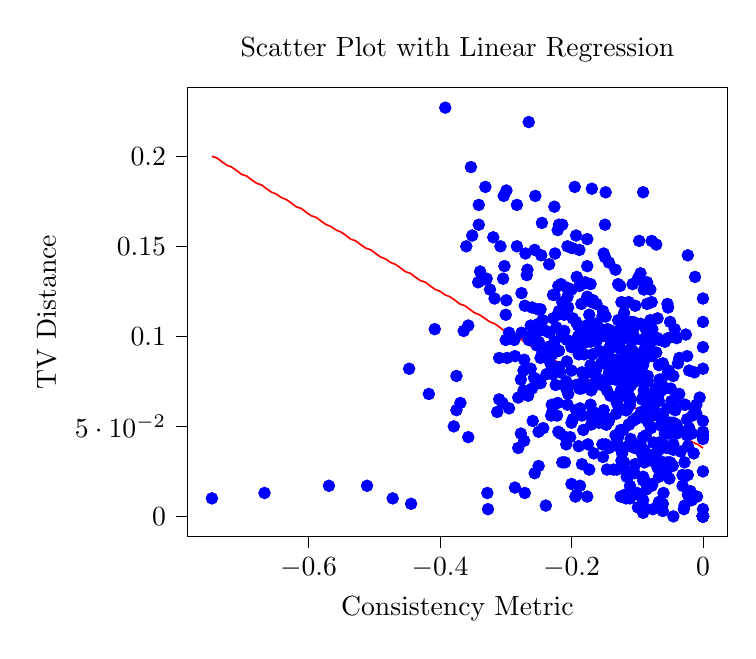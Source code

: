 % This file was created with tikzplotlib v0.10.1.
\begin{tikzpicture}

\definecolor{darkgray176}{RGB}{176,176,176}

\begin{axis}[
tick align=outside,
tick pos=left,
title={Scatter Plot with Linear Regression},
x grid style={darkgray176},
xlabel={Consistency Metric},
xmin=-0.784, xmax=0.037,
xtick style={color=black},
y grid style={darkgray176},
ylabel={TV Distance},
ymin=-0.011, ymax=0.238,
ytick style={color=black}
]
\addplot [draw=blue, fill=blue, mark=*, only marks]
table{%
x  y
0 0
0 0
0 0
0 0
0 0
0 0
0 0
0 0
0 0
0 0
0 0
0 0
0 0
0 0
0 0
0 0
0 0
0 0
0 0
0 0
0 0
0 0
0 0
0 0
0 0
0 0
0 0
0 0
0 0
-0.26 0.116
-0.245 0.09
-0.099 0.082
-0.148 0.1
-0.052 0.046
-0.09 0.092
-0.124 0.119
-0.163 0.107
-0.095 0.135
-0.053 0.116
-0.193 0.156
-0.067 0.084
-0.103 0.106
-0.193 0.073
-0.221 0.159
-0.22 0.128
-0.351 0.156
-7.096e-10 0.094
-0.077 0.034
-0.095 0.057
-0.216 0.129
-0.078 0.119
-0.04 0.099
-0.112 0.051
-0.04 0.046
0 0.025
-0.077 0.018
-0.133 0.08
-0.152 0.085
-0.104 0.038
-0.23 0.091
-0.272 0.087
-0.277 0.046
-0.038 0.085
-0.129 0.109
-0.159 0.074
-0.253 0.076
-0.154 0.073
-0.179 0.13
-0.357 0.106
-0.263 0.1
-0.209 0.044
-0.126 0.128
-0.085 0.13
-0.324 0.126
-0.118 0.059
-0.247 0.074
-0.143 0.076
-0.14 0.085
-0.238 0.09
-0.067 0.068
-0.175 0.04
-0.131 0.041
-0.023 0.012
-0.192 0.012
-0.187 0.06
-0.118 0.101
-0.131 0.086
-0.283 0.173
-0.082 0.06
-0.171 0.129
-0.206 0.15
-0.221 0.112
-0.087 0.104
-0.228 0.123
-0.113 0.119
-0.228 0.11
-0.074 0.098
-0.08 0.126
-0.111 0.062
-0.119 0.099
-0.331 0.183
-0.192 0.133
-0.063 0.074
-0.077 0.064
-0.13 0.039
-0.112 0.099
-0.161 0.098
-0.09 0.126
-0.127 0.06
-0.019 0.014
-0.017 0.009
-0.119 0.012
-0.017 0.046
-0.028 0.062
-0.147 0.051
-0.146 0.092
-0.081 0.055
-0.217 0.046
-0.082 0.09
-0.182 0.072
-0.045 0.078
-0.109 0.073
-0.069 0.099
-0.136 0.078
-0.121 0.107
-0.15 0.09
-0.131 0.026
-0.08 0.109
-0.176 0.154
-0.05 0.108
-0.122 0.072
-0.166 0.035
-0.152 0.033
-0.142 0.085
-0.086 0.094
-0.083 0.099
-0.125 0.038
-0.098 0.012
-0.061 0.007
-0.194 0.011
-0.231 0.056
-0.132 0.087
-0.103 0.075
-0.088 0.09
-0.075 0.064
-0.176 0.139
-0.338 0.131
-0.299 0.12
-0.104 0.09
-0.302 0.139
-0.223 0.105
-0.169 0.119
-0.114 0.101
-0.118 0.086
-0.046 0.028
-0.023 0.145
-0.392 0.227
-0.173 0.112
-0.151 0.059
-0.17 0.051
-0.089 0.03
-0.093 0.065
-0.234 0.14
-0.093 0.098
-0.091 0.02
-0.11 0.043
-0.078 0.017
-0.091 0.009
-0.176 0.011
-0.273 0.081
-0.17 0.107
-0.089 0.129
-0.3 0.112
-0.298 0.088
-0.2 0.126
-0.069 0.11
-0.283 0.15
-0.12 0.113
-0.21 0.115
-0.116 0.103
-0.226 0.172
-0.276 0.124
-0.092 0.087
-0.189 0.039
-0.145 0.104
-0.084 0.099
-0.256 0.148
-0.071 0.151
-0.277 0.076
-0.208 0.071
-0.272 0.042
-0.125 0.07
-0.233 0.102
-0.062 0.05
-0.069 0.027
-0.111 0.017
-0.569 0.017
-0.26 0.116
-0.245 0.09
-0.099 0.082
-0.148 0.1
-0.052 0.046
-0.09 0.092
-0.124 0.119
-0.163 0.107
-0.095 0.135
-0.053 0.116
-0.193 0.156
-0.067 0.084
-0.103 0.106
-0.193 0.073
-0.221 0.159
-0.22 0.128
-0.351 0.156
-7.096e-10 0.094
-0.077 0.034
-0.095 0.057
-0.216 0.129
-0.078 0.119
-0.04 0.099
-0.112 0.051
-0.04 0.046
0 0.025
-0.077 0.018
-0.133 0.08
0 0
0 0
0 0
0 0
0 0
0 0
0 0
0 0
0 0
0 0
0 0
0 0
0 0
0 0
0 0
0 0
0 0
0 0
0 0
0 0
0 0
0 0
0 0
0 0
0 0
0 0
0 0
0 0
-0.219 0.083
-0.171 0.056
-0.169 0.071
-0.132 0.057
-0.184 0.029
-0.2 0.081
-0.149 0.09
-0.188 0.071
-0.417 0.068
-0.224 0.073
-0.155 0.104
-0.158 0.074
-0.021 0.049
-0.021 0.081
-0.012 0.059
-0.162 0.118
-0.186 0.094
-0.266 0.067
-0.147 0.051
-0.048 0.029
-0.139 0.094
-0.087 0.045
-0.123 0.03
-0.045 0.037
-0.116 0.025
-0.023 0.023
-0.117 0.01
-0.068 0.056
-0.247 0.115
-0.119 0.088
-0.133 0.137
-0.102 0.08
-9.123e-09 0.108
-0.308 0.15
-0.026 0.101
-0.226 0.095
-0.225 0.146
-0.143 0.141
-0.166 0.1
-0.05 0.049
-0.198 0.097
-0.107 0.129
-0.244 0.109
-0.265 0.219
-0.226 0.123
-0.066 0.098
-0.082 0.094
-0.016 0.056
-0.09 0.07
-0.042 0.059
-0.267 0.137
-6.268e-09 0.043
-0.054 0.048
-0.056 0.025
-0.187 0.017
-0.163 0.081
-0.129 0.129
-0.113 0.071
-0.09 0.086
-0.042 0.065
-0.079 0.049
-0.112 0.088
-0.049 0.071
-0.226 0.097
-0.036 0.088
-0.129 0.079
-0.167 0.12
-0.05 0.03
-0.17 0.07
-0.153 0.111
-0.052 0.081
-0.353 0.194
-0.027 0.062
-0.262 0.106
-0.102 0.054
-0.034 0.036
-0.253 0.095
-0.079 0.067
-0.222 0.056
-0.014 0.035
-0.095 0.04
-0.114 0.022
-0.06 0.013
-0.058 0.046
-0.299 0.181
-0.092 0.055
-0.084 0.078
-0.091 0.084
-0.206 0.122
-0.219 0.114
-0.246 0.145
-0.232 0.085
-0.193 0.108
-0.214 0.119
-0.097 0.153
5.322e-10 0.045
-0.085 0.118
-0.15 0.091
-0.125 0.1
-0.341 0.173
-0.066 0.076
-0.112 0.081
-0.111 0.064
-0.093 0.035
-0.11 0.093
-0.058 0.071
-0.077 0.089
-0.021 0.046
1.33e-09 0.045
-0.091 0.022
-0.271 0.013
-0.072 0.071
-0.303 0.178
-0.185 0.099
-0.165 0.074
-0.181 0.09
-0.071 0.091
-0.177 0.106
-0.304 0.132
-0.101 0.078
-0.152 0.114
-0.078 0.153
-0.148 0.18
-0.22 0.047
-0.25 0.097
-0.214 0.1
-0.229 0.079
-0.113 0.061
-0.27 0.146
-0.245 0.163
-0.262 0.082
-0.125 0.048
-0.139 0.096
-0.205 0.068
-0.133 0.045
-0.063 0.057
-0.114 0.039
-0.146 0.026
-0.511 0.017
-0.369 0.063
-0.152 0.085
-0.104 0.038
-0.23 0.091
-0.272 0.087
-0.277 0.046
-0.038 0.085
-0.129 0.109
-0.159 0.074
-0.253 0.076
-0.154 0.073
-0.179 0.13
-0.357 0.106
-0.263 0.1
-0.209 0.044
-0.126 0.128
-0.085 0.13
-0.324 0.126
-0.118 0.059
-0.247 0.074
-0.143 0.076
-0.14 0.085
-0.238 0.09
-0.067 0.068
-0.175 0.04
-0.131 0.041
-0.023 0.012
-0.192 0.012
-0.187 0.06
-0.219 0.083
-0.171 0.056
-0.169 0.071
-0.132 0.057
-0.184 0.029
-0.2 0.081
-0.149 0.09
-0.188 0.071
-0.417 0.068
-0.224 0.073
-0.155 0.104
-0.158 0.074
-0.021 0.049
-0.021 0.081
-0.012 0.059
-0.162 0.118
-0.186 0.094
-0.266 0.067
-0.147 0.051
-0.048 0.029
-0.139 0.094
-0.087 0.045
-0.123 0.03
-0.045 0.037
-0.116 0.025
-0.023 0.023
-0.117 0.01
-0.068 0.056
0 0
0 0
0 0
0 0
0 0
0 0
0 0
0 0
0 0
0 0
0 0
0 0
0 0
0 0
0 0
0 0
0 0
0 0
0 0
0 0
0 0
0 0
0 0
0 0
0 0
0 0
0 0
0 0
-0.229 0.09
-0.048 0.062
-0.255 0.178
-0.221 0.063
-0.198 0.11
-0.319 0.155
-0.176 0.097
-0.067 0.064
-0.143 0.085
-0.176 0.122
-0.215 0.1
-0.295 0.102
-0.171 0.097
-0.184 0.056
-0.163 0.078
-0.199 0.149
-0.31 0.065
-0.191 0.073
-0.249 0.096
-0.131 0.063
-0.005 0.066
-0.045 0.052
1.49e-08 0.121
-0.054 0.03
-0.123 0.035
-0.028 0.006
-0.286 0.016
-0.184 0.08
-0.26 0.071
-0.09 0.021
-0.163 0.099
-0.067 0.041
-0.173 0.026
-0.04 0.051
-0.01 0.057
-0.05 0.052
-0.083 0.031
-0.084 0.075
-0.2 0.094
-0.273 0.07
-0.121 0.048
-0.148 0.04
-0.06 0.03
-0.054 0.118
-0.036 0.068
-0.167 0.058
-0.01 0.062
-0.064 0.051
-0.075 0.041
-0.045 0.04
5.96e-09 0.047
-0.066 0.008
-0.078 0.031
-0.091 0.006
-0.111 0.01
-0.028 0.022
-0.339 0.136
-0.067 0.037
-0.239 0.103
-0.155 0.057
-0.408 0.104
-0.3 0.098
-0.207 0.127
-0.182 0.048
-0.071 0.066
-0.048 0.064
-0.181 0.103
-0.119 0.067
-0.103 0.117
-0.214 0.03
-0.182 0.075
-0.317 0.121
-0.2 0.052
-0.379 0.05
-0.198 0.054
-0.095 0.056
-0.031 0.047
-0.143 0.053
-0.054 0.079
-0.031 0.023
-0.092 0.036
-0.061 0.003
-0.328 0.013
-0.129 0.044
-0.36 0.15
-0.144 0.091
-0.247 0.088
-0.243 0.049
-0.156 0.076
-0.105 0.105
-0.211 0.112
-0.116 0.059
-0.286 0.089
-0.329 0.132
-0.271 0.117
-0.111 0.066
-0.153 0.04
-0.206 0.062
-0.137 0.101
-0.447 0.082
-0.188 0.148
-0.146 0.07
-0.024 0.045
-0.074 0.062
-0.25 0.028
-0.1 0.055
-0.07 0.04
-0.21 0.03
-0.1 0.013
-0.444 0.007
-0.375 0.059
-0.118 0.101
-0.131 0.086
-0.283 0.173
-0.082 0.06
-0.171 0.129
-0.206 0.15
-0.221 0.112
-0.087 0.104
-0.228 0.123
-0.113 0.119
-0.228 0.11
-0.074 0.098
-0.08 0.126
-0.111 0.062
-0.119 0.099
-0.331 0.183
-0.192 0.133
-0.063 0.074
-0.077 0.064
-0.13 0.039
-0.112 0.099
-0.161 0.098
-0.09 0.126
-0.127 0.06
-0.019 0.014
-0.017 0.009
-0.119 0.012
-0.017 0.046
-0.247 0.115
-0.119 0.088
-0.133 0.137
-0.102 0.08
-9.123e-09 0.108
-0.308 0.15
-0.026 0.101
-0.226 0.095
-0.225 0.146
-0.143 0.141
-0.166 0.1
-0.05 0.049
-0.198 0.097
-0.107 0.129
-0.244 0.109
-0.265 0.219
-0.226 0.123
-0.066 0.098
-0.082 0.094
-0.016 0.056
-0.09 0.07
-0.042 0.059
-0.267 0.137
-6.268e-09 0.043
-0.054 0.048
-0.056 0.025
-0.187 0.017
-0.163 0.081
-0.229 0.09
-0.048 0.062
-0.255 0.178
-0.221 0.063
-0.198 0.11
-0.319 0.155
-0.176 0.097
-0.067 0.064
-0.143 0.085
-0.176 0.122
-0.215 0.1
-0.295 0.102
-0.171 0.097
-0.184 0.056
-0.163 0.078
-0.199 0.149
-0.31 0.065
-0.191 0.073
-0.249 0.096
-0.131 0.063
-0.005 0.066
-0.045 0.052
1.49e-08 0.121
-0.054 0.03
-0.123 0.035
-0.028 0.006
-0.286 0.016
-0.184 0.08
0 0
0 0
0 0
0 0
0 0
0 0
0 0
0 0
0 0
0 0
0 0
0 0
0 0
0 0
0 0
0 0
0 0
0 0
0 0
0 0
0 0
0 0
0 0
0 0
0 0
0 0
0 0
0 0
-0.185 0.118
-0.117 0.059
-0.25 0.107
-0.12 0.03
-0.024 0.089
-0.077 0.104
-0.082 0.062
-0.043 0.104
-0.184 0.103
-0.129 0.103
-0.126 0.067
-0.028 0.03
-0.107 0.092
-0.048 0.051
-0.219 0.092
-0.149 0.089
-0.257 0.077
-0.171 0.062
-0.231 0.08
-0.136 0.026
-0.229 0.058
-0.061 0.056
-0.089 0.068
-0.067 0.022
-0.113 0.012
-0.076 0.004
-0.239 0.006
-0.175 0.08
-0.19 0.1
-0.038 0.047
-0.08 0.106
-0.143 0.038
-0.276 0.102
-0.12 0.07
-0.121 0.084
-0.152 0.086
-0.313 0.058
-0.164 0.103
-0.139 0.103
-0.112 0.076
-0.053 0.099
-0.049 0.052
-0.142 0.094
-0.089 0.088
-0.155 0.085
-0.113 0.051
-0.171 0.084
-0.071 0.033
0 0.053
-0.119 0.078
-0.107 0.087
-0.031 0.017
-0.051 0.021
1.49e-08 0.004
-0.099 0.005
-0.143 0.054
-0.13 0.094
-0.125 0.093
-0.099 0.132
-0.09 0.074
-0.106 0.108
-0.168 0.09
-0.11 0.108
-0.211 0.103
-0.341 0.162
-0.195 0.183
-0.188 0.128
-0.107 0.053
-0.105 0.1
-0.08 0.056
-0.167 0.072
-0.214 0.162
-0.095 0.107
-0.012 0.133
-0.364 0.103
-0.083 0.052
-0.19 0.106
-0.091 0.18
-0.063 0.04
-0.062 0.025
-0.067 0.008
-0.667 0.013
-0.375 0.078
-0.028 0.062
-0.147 0.051
-0.146 0.092
-0.081 0.055
-0.217 0.046
-0.082 0.09
-0.182 0.072
-0.045 0.078
-0.109 0.073
-0.069 0.099
-0.136 0.078
-0.121 0.107
-0.15 0.09
-0.131 0.026
-0.08 0.109
-0.176 0.154
-0.05 0.108
-0.122 0.072
-0.166 0.035
-0.152 0.033
-0.142 0.085
-0.086 0.094
-0.083 0.099
-0.125 0.038
-0.098 0.012
-0.061 0.007
-0.194 0.011
-0.231 0.056
-0.129 0.129
-0.113 0.071
-0.09 0.086
-0.042 0.065
-0.079 0.049
-0.112 0.088
-0.049 0.071
-0.226 0.097
-0.036 0.088
-0.129 0.079
-0.167 0.12
-0.05 0.03
-0.17 0.07
-0.153 0.111
-0.052 0.081
-0.353 0.194
-0.027 0.062
-0.262 0.106
-0.102 0.054
-0.034 0.036
-0.253 0.095
-0.079 0.067
-0.222 0.056
-0.014 0.035
-0.095 0.04
-0.114 0.022
-0.06 0.013
-0.058 0.046
-0.26 0.071
-0.09 0.021
-0.163 0.099
-0.067 0.041
-0.173 0.026
-0.04 0.051
-0.01 0.057
-0.05 0.052
-0.083 0.031
-0.084 0.075
-0.2 0.094
-0.273 0.07
-0.121 0.048
-0.148 0.04
-0.06 0.03
-0.054 0.118
-0.036 0.068
-0.167 0.058
-0.01 0.062
-0.064 0.051
-0.075 0.041
-0.045 0.04
5.96e-09 0.047
-0.066 0.008
-0.078 0.031
-0.091 0.006
-0.111 0.01
-0.028 0.022
-0.185 0.118
-0.117 0.059
-0.25 0.107
-0.12 0.03
-0.024 0.089
-0.077 0.104
-0.082 0.062
-0.043 0.104
-0.184 0.103
-0.129 0.103
-0.126 0.067
-0.028 0.03
-0.107 0.092
-0.048 0.051
-0.219 0.092
-0.149 0.089
-0.257 0.077
-0.171 0.062
-0.231 0.08
-0.136 0.026
-0.229 0.058
-0.061 0.056
-0.089 0.068
-0.067 0.022
-0.113 0.012
-0.076 0.004
-0.239 0.006
-0.175 0.08
0 0
0 0
0 0
0 0
0 0
0 0
0 0
0 0
0 0
0 0
0 0
0 0
0 0
0 0
0 0
0 0
0 0
0 0
0 0
0 0
0 0
0 0
0 0
0 0
0 0
0 0
0 0
0 0
0 0
-0.085 0.061
-0.068 0.038
-0.106 0.105
-0.103 0.029
-0.25 0.103
-0.193 0.059
-0.287 0.098
-0.143 0.08
-0.31 0.088
3.406e-09 0.082
-0.094 0.058
-0.027 0.047
-0.054 0.06
-0.104 0.024
-0.07 0.064
-0.217 0.08
-0.158 0.052
-0.295 0.06
-0.259 0.053
-0.009 0.011
-0.089 0.037
-0.061 0.085
-0.08 0.064
-0.045 0
-0.086 0.015
-0.029 0.004
-0.091 0.002
-0.327 0.004
-0.357 0.044
-0.148 0.111
-0.128 0.094
-0.251 0.115
-0.06 0.04
-0.013 0.08
-0.089 0.078
-0.265 0.098
-0.208 0.075
-0.106 0.098
-0.149 0.162
-0.115 0.106
-0.091 0.033
-0.167 0.073
-0.023 0.039
-0.185 0.071
-0.268 0.134
-0.205 0.116
-0.183 0.129
-0.305 0.063
-0.024 0.054
-0.091 0.044
-0.208 0.04
-0.133 0.076
-0.055 0.038
-0.2 0.018
-0.017 0.011
-0.472 0.01
-0.281 0.038
-0.132 0.087
-0.103 0.075
-0.088 0.09
-0.075 0.064
-0.176 0.139
-0.338 0.131
-0.299 0.12
-0.104 0.09
-0.302 0.139
-0.223 0.105
-0.169 0.119
-0.114 0.101
-0.118 0.086
-0.046 0.028
-0.023 0.145
-0.392 0.227
-0.173 0.112
-0.151 0.059
-0.17 0.051
-0.089 0.03
-0.093 0.065
-0.234 0.14
-0.093 0.098
-0.091 0.02
-0.11 0.043
-0.078 0.017
-0.091 0.009
-0.176 0.011
-0.273 0.081
-0.299 0.181
-0.092 0.055
-0.084 0.078
-0.091 0.084
-0.206 0.122
-0.219 0.114
-0.246 0.145
-0.232 0.085
-0.193 0.108
-0.214 0.119
-0.097 0.153
5.322e-10 0.045
-0.085 0.118
-0.15 0.091
-0.125 0.1
-0.341 0.173
-0.066 0.076
-0.112 0.081
-0.111 0.064
-0.093 0.035
-0.11 0.093
-0.058 0.071
-0.077 0.089
-0.021 0.046
1.33e-09 0.045
-0.091 0.022
-0.271 0.013
-0.072 0.071
-0.339 0.136
-0.067 0.037
-0.239 0.103
-0.155 0.057
-0.408 0.104
-0.3 0.098
-0.207 0.127
-0.182 0.048
-0.071 0.066
-0.048 0.064
-0.181 0.103
-0.119 0.067
-0.103 0.117
-0.214 0.03
-0.182 0.075
-0.317 0.121
-0.2 0.052
-0.379 0.05
-0.198 0.054
-0.095 0.056
-0.031 0.047
-0.143 0.053
-0.054 0.079
-0.031 0.023
-0.092 0.036
-0.061 0.003
-0.328 0.013
-0.129 0.044
-0.19 0.1
-0.038 0.047
-0.08 0.106
-0.143 0.038
-0.276 0.102
-0.12 0.07
-0.121 0.084
-0.152 0.086
-0.313 0.058
-0.164 0.103
-0.139 0.103
-0.112 0.076
-0.053 0.099
-0.049 0.052
-0.142 0.094
-0.089 0.088
-0.155 0.085
-0.113 0.051
-0.171 0.084
-0.071 0.033
0 0.053
-0.119 0.078
-0.107 0.087
-0.031 0.017
-0.051 0.021
1.49e-08 0.004
-0.099 0.005
-0.143 0.054
-0.085 0.061
-0.068 0.038
-0.106 0.105
-0.103 0.029
-0.25 0.103
-0.193 0.059
-0.287 0.098
-0.143 0.08
-0.31 0.088
-3.406e-09 0.082
-0.094 0.058
-0.027 0.047
-0.054 0.06
-0.104 0.024
-0.07 0.064
-0.217 0.08
-0.158 0.052
-0.295 0.06
-0.259 0.053
-0.009 0.011
-0.089 0.037
-0.061 0.085
-0.08 0.064
-0.045 0
-0.086 0.015
-0.029 0.004
-0.091 0.002
-0.327 0.004
-0.357 0.044
0 0
0 0
0 0
0 0
0 0
0 0
0 0
0 0
0 0
0 0
0 0
0 0
0 0
0 0
0 0
0 0
0 0
0 0
0 0
0 0
0 0
0 0
0 0
0 0
0 0
0 0
0 0
0 0
0 0
-0.058 0.097
-0.189 0.09
-0.256 0.024
-0.281 0.066
-0.236 0.094
-0.23 0.062
-0.207 0.098
-0.168 0.057
-0.151 0.146
-0.169 0.182
-0.342 0.13
-0.25 0.047
-0.15 0.074
-0.124 0.031
-0.141 0.067
-0.149 0.144
-0.207 0.086
-0.219 0.162
-0.238 0.079
-0.167 0.055
-0.202 0.044
-0.25 0.074
-0.158 0.092
-0.039 0.047
-0.116 0.022
-0.125 0.011
-0.747 0.01
-0.17 0.107
-0.089 0.129
-0.3 0.112
-0.298 0.088
-0.2 0.126
-0.069 0.11
-0.283 0.15
-0.12 0.113
-0.21 0.115
-0.116 0.103
-0.226 0.172
-0.276 0.124
-0.092 0.087
-0.189 0.039
-0.145 0.104
-0.084 0.099
-0.256 0.148
-0.071 0.151
-0.277 0.076
-0.208 0.071
-0.272 0.042
-0.125 0.07
-0.233 0.102
-0.062 0.05
-0.069 0.027
-0.111 0.017
-0.569 0.017
-0.303 0.178
-0.185 0.099
-0.165 0.074
-0.181 0.09
-0.071 0.091
-0.177 0.106
-0.304 0.132
-0.101 0.078
-0.152 0.114
-0.078 0.153
-0.148 0.18
-0.22 0.047
-0.25 0.097
-0.214 0.1
-0.229 0.079
-0.113 0.061
-0.27 0.146
-0.245 0.163
-0.262 0.082
-0.125 0.048
-0.139 0.096
-0.205 0.068
-0.133 0.045
-0.063 0.057
-0.114 0.039
-0.146 0.026
-0.511 0.017
-0.369 0.063
-0.36 0.15
-0.144 0.091
-0.247 0.088
-0.243 0.049
-0.156 0.076
-0.105 0.105
-0.211 0.112
-0.116 0.059
-0.286 0.089
-0.329 0.132
-0.271 0.117
-0.111 0.066
-0.153 0.04
-0.206 0.062
-0.137 0.101
-0.447 0.082
-0.188 0.148
-0.146 0.07
-0.024 0.045
-0.074 0.062
-0.25 0.028
-0.1 0.055
-0.07 0.04
-0.21 0.03
-0.1 0.013
-0.444 0.007
-0.375 0.059
-0.13 0.094
-0.125 0.093
-0.099 0.132
-0.09 0.074
-0.106 0.108
-0.168 0.09
-0.11 0.108
-0.211 0.103
-0.341 0.162
-0.195 0.183
-0.188 0.128
-0.107 0.053
-0.105 0.1
-0.08 0.056
-0.167 0.072
-0.214 0.162
-0.095 0.107
-0.012 0.133
-0.364 0.103
-0.083 0.052
-0.19 0.106
-0.091 0.18
-0.063 0.04
-0.062 0.025
-0.067 0.008
-0.667 0.013
-0.375 0.078
-0.148 0.111
-0.128 0.094
-0.251 0.115
-0.06 0.04
-0.013 0.08
-0.089 0.078
-0.265 0.098
-0.208 0.075
-0.106 0.098
-0.149 0.162
-0.115 0.106
-0.091 0.033
-0.167 0.073
-0.023 0.039
-0.185 0.071
-0.268 0.134
-0.205 0.116
-0.183 0.129
-0.305 0.063
-0.024 0.054
-0.091 0.044
-0.208 0.04
-0.133 0.076
-0.055 0.038
-0.2 0.018
-0.017 0.011
-0.472 0.01
-0.281 0.038
-0.058 0.097
-0.189 0.09
-0.256 0.024
-0.281 0.066
-0.236 0.094
-0.23 0.062
-0.207 0.098
-0.168 0.057
-0.151 0.146
-0.169 0.182
-0.342 0.13
-0.25 0.047
-0.15 0.074
-0.124 0.031
-0.141 0.067
-0.149 0.144
-0.207 0.086
-0.219 0.162
-0.238 0.079
-0.167 0.055
-0.202 0.044
-0.25 0.074
-0.158 0.092
-0.039 0.047
-0.116 0.022
-0.125 0.011
-0.747 0.01
0 0
0 0
0 0
0 0
0 0
0 0
0 0
0 0
0 0
0 0
0 0
0 0
0 0
0 0
0 0
0 0
0 0
0 0
0 0
0 0
0 0
0 0
0 0
0 0
0 0
0 0
0 0
0 0
};
\addplot [semithick, red]
table {%
-0.747 0.2
-0.739 0.199
-0.732 0.197
-0.724 0.195
-0.717 0.194
-0.709 0.192
-0.702 0.19
-0.694 0.189
-0.687 0.187
-0.679 0.185
-0.671 0.184
-0.664 0.182
-0.656 0.18
-0.649 0.179
-0.641 0.177
-0.634 0.176
-0.626 0.174
-0.619 0.172
-0.611 0.171
-0.604 0.169
-0.596 0.167
-0.588 0.166
-0.581 0.164
-0.573 0.162
-0.566 0.161
-0.558 0.159
-0.551 0.158
-0.543 0.156
-0.536 0.154
-0.528 0.153
-0.521 0.151
-0.513 0.149
-0.505 0.148
-0.498 0.146
-0.49 0.144
-0.483 0.143
-0.475 0.141
-0.468 0.14
-0.46 0.138
-0.453 0.136
-0.445 0.135
-0.438 0.133
-0.43 0.131
-0.422 0.13
-0.415 0.128
-0.407 0.126
-0.4 0.125
-0.392 0.123
-0.385 0.122
-0.377 0.12
-0.37 0.118
-0.362 0.117
-0.355 0.115
-0.347 0.113
-0.34 0.112
-0.332 0.11
-0.324 0.108
-0.317 0.107
-0.309 0.105
-0.302 0.103
-0.294 0.102
-0.287 0.1
-0.279 0.099
-0.272 0.097
-0.264 0.095
-0.257 0.094
-0.249 0.092
-0.241 0.09
-0.234 0.089
-0.226 0.087
-0.219 0.085
-0.211 0.084
-0.204 0.082
-0.196 0.081
-0.189 0.079
-0.181 0.077
-0.174 0.076
-0.166 0.074
-0.158 0.072
-0.151 0.071
-0.143 0.069
-0.136 0.067
-0.128 0.066
-0.121 0.064
-0.113 0.063
-0.106 0.061
-0.098 0.059
-0.091 0.058
-0.083 0.056
-0.075 0.054
-0.068 0.053
-0.06 0.051
-0.053 0.049
-0.045 0.048
-0.038 0.046
-0.03 0.045
-0.023 0.043
-0.015 0.041
-0.008 0.04
1.49e-08 0.038
};
\end{axis}

\end{tikzpicture}
